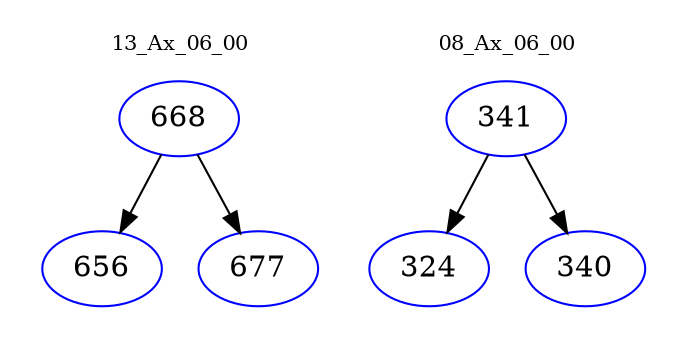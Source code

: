 digraph{
subgraph cluster_0 {
color = white
label = "13_Ax_06_00";
fontsize=10;
T0_668 [label="668", color="blue"]
T0_668 -> T0_656 [color="black"]
T0_656 [label="656", color="blue"]
T0_668 -> T0_677 [color="black"]
T0_677 [label="677", color="blue"]
}
subgraph cluster_1 {
color = white
label = "08_Ax_06_00";
fontsize=10;
T1_341 [label="341", color="blue"]
T1_341 -> T1_324 [color="black"]
T1_324 [label="324", color="blue"]
T1_341 -> T1_340 [color="black"]
T1_340 [label="340", color="blue"]
}
}
